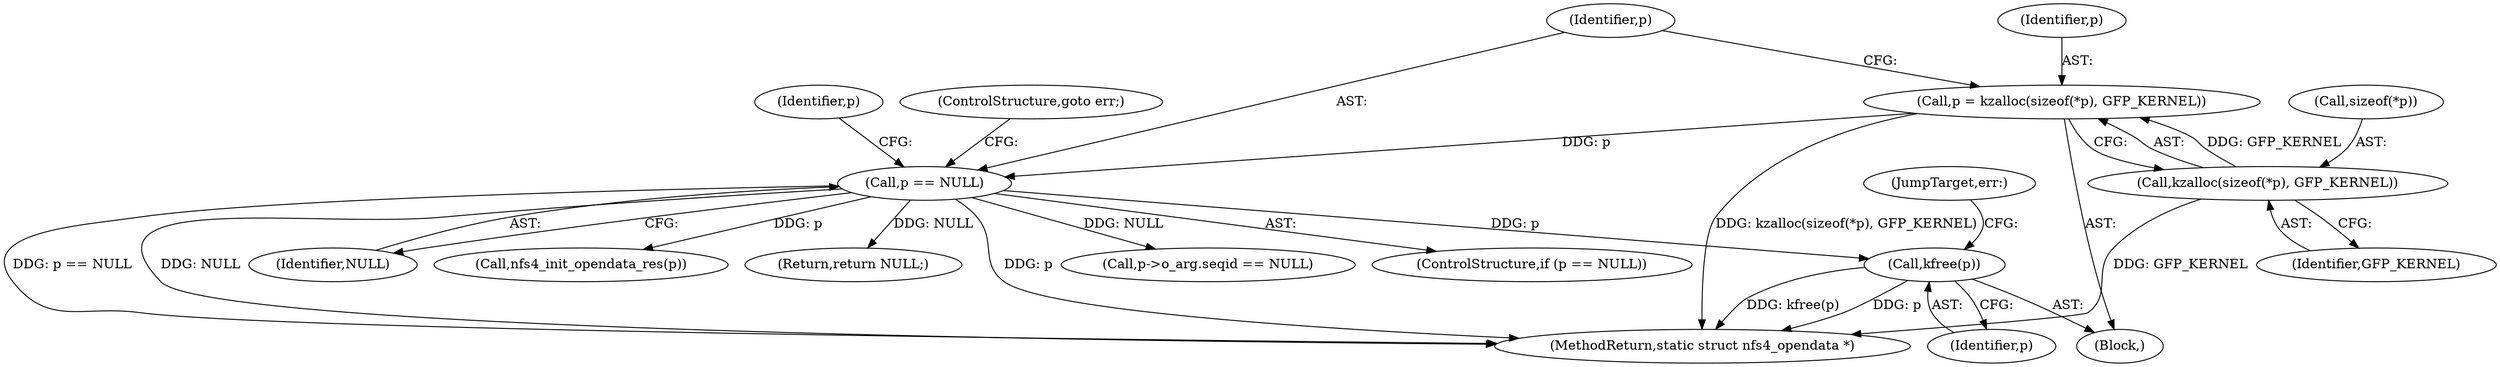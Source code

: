 digraph "0_linux_dc0b027dfadfcb8a5504f7d8052754bf8d501ab9_17@API" {
"1000382" [label="(Call,kfree(p))"];
"1000134" [label="(Call,p == NULL)"];
"1000126" [label="(Call,p = kzalloc(sizeof(*p), GFP_KERNEL))"];
"1000128" [label="(Call,kzalloc(sizeof(*p), GFP_KERNEL))"];
"1000134" [label="(Call,p == NULL)"];
"1000135" [label="(Identifier,p)"];
"1000382" [label="(Call,kfree(p))"];
"1000126" [label="(Call,p = kzalloc(sizeof(*p), GFP_KERNEL))"];
"1000127" [label="(Identifier,p)"];
"1000150" [label="(Call,p->o_arg.seqid == NULL)"];
"1000133" [label="(ControlStructure,if (p == NULL))"];
"1000136" [label="(Identifier,NULL)"];
"1000389" [label="(MethodReturn,static struct nfs4_opendata *)"];
"1000141" [label="(Identifier,p)"];
"1000128" [label="(Call,kzalloc(sizeof(*p), GFP_KERNEL))"];
"1000372" [label="(Call,nfs4_init_opendata_res(p))"];
"1000106" [label="(Block,)"];
"1000129" [label="(Call,sizeof(*p))"];
"1000137" [label="(ControlStructure,goto err;)"];
"1000384" [label="(JumpTarget,err:)"];
"1000383" [label="(Identifier,p)"];
"1000387" [label="(Return,return NULL;)"];
"1000132" [label="(Identifier,GFP_KERNEL)"];
"1000382" -> "1000106"  [label="AST: "];
"1000382" -> "1000383"  [label="CFG: "];
"1000383" -> "1000382"  [label="AST: "];
"1000384" -> "1000382"  [label="CFG: "];
"1000382" -> "1000389"  [label="DDG: p"];
"1000382" -> "1000389"  [label="DDG: kfree(p)"];
"1000134" -> "1000382"  [label="DDG: p"];
"1000134" -> "1000133"  [label="AST: "];
"1000134" -> "1000136"  [label="CFG: "];
"1000135" -> "1000134"  [label="AST: "];
"1000136" -> "1000134"  [label="AST: "];
"1000137" -> "1000134"  [label="CFG: "];
"1000141" -> "1000134"  [label="CFG: "];
"1000134" -> "1000389"  [label="DDG: p == NULL"];
"1000134" -> "1000389"  [label="DDG: p"];
"1000134" -> "1000389"  [label="DDG: NULL"];
"1000126" -> "1000134"  [label="DDG: p"];
"1000134" -> "1000150"  [label="DDG: NULL"];
"1000134" -> "1000372"  [label="DDG: p"];
"1000134" -> "1000387"  [label="DDG: NULL"];
"1000126" -> "1000106"  [label="AST: "];
"1000126" -> "1000128"  [label="CFG: "];
"1000127" -> "1000126"  [label="AST: "];
"1000128" -> "1000126"  [label="AST: "];
"1000135" -> "1000126"  [label="CFG: "];
"1000126" -> "1000389"  [label="DDG: kzalloc(sizeof(*p), GFP_KERNEL)"];
"1000128" -> "1000126"  [label="DDG: GFP_KERNEL"];
"1000128" -> "1000132"  [label="CFG: "];
"1000129" -> "1000128"  [label="AST: "];
"1000132" -> "1000128"  [label="AST: "];
"1000128" -> "1000389"  [label="DDG: GFP_KERNEL"];
}
